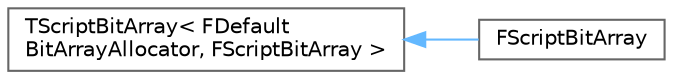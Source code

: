 digraph "Graphical Class Hierarchy"
{
 // INTERACTIVE_SVG=YES
 // LATEX_PDF_SIZE
  bgcolor="transparent";
  edge [fontname=Helvetica,fontsize=10,labelfontname=Helvetica,labelfontsize=10];
  node [fontname=Helvetica,fontsize=10,shape=box,height=0.2,width=0.4];
  rankdir="LR";
  Node0 [id="Node000000",label="TScriptBitArray\< FDefault\lBitArrayAllocator, FScriptBitArray \>",height=0.2,width=0.4,color="grey40", fillcolor="white", style="filled",URL="$dd/dcf/classTScriptBitArray.html",tooltip=" "];
  Node0 -> Node1 [id="edge8380_Node000000_Node000001",dir="back",color="steelblue1",style="solid",tooltip=" "];
  Node1 [id="Node000001",label="FScriptBitArray",height=0.2,width=0.4,color="grey40", fillcolor="white", style="filled",URL="$da/d16/classFScriptBitArray.html",tooltip=" "];
}
